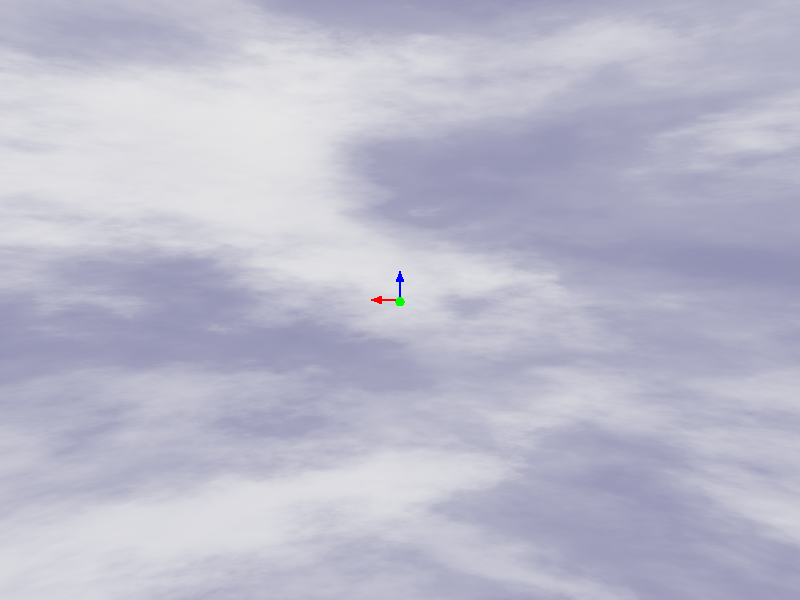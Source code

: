 #include "colors.inc"
#include "textures.inc"
#include "skies.inc"
#include "math.inc"

#declare Font="cyrvetic.ttf"

sky_sphere {S_Cloud5 rotate <90,0.051, 1>}

camera{
    look_at <0, 0, 0>
    location <0, 20, 2>
    sky<0, 0, 1>
    right <-800/600, 0, 0>
}

light_source{
    <5, 5, 5>
    colour rgb<1,1,1>
}

#macro flecheNom (A, S, Coul, alph, rCyl, rCone, Text1, sca, rot, trans)
#declare B=alph*A+alph*S;
cylinder{
    B, A, rCyl
    pigment{
        color Coul
    }
}

cone{
    B, rCone
    S, 0.0
    pigment{
        color Coul
    }
}
text{
    ttf "timrom.ttf"
    Text1
    0
    0
    scale sca
    rotate rot
    translate trans
    pigment{
        color Coul
    }
}
#end


#declare origine=<0, 0, 0>;
#declare I=<1, 0, 0>;
#declare J=<0, 1, 0>;
#declare K=<0, 0, 1>;
#declare alph=0.6;
#declare rCyl=0.05;
#declare rCone=0.15;
#declare sca=0.3;

flecheNom(origine, I, rgb<1, 0, 0>, alph, rCyl, rCone, "X", sca, <0, 0, 0>, <0.5, 0.2, 0>)
flecheNom(origine, J, rgb<0, 1, 0>, alph, rCyl, rCone, "Y", sca, <0, 0, 0>, <0.2, 0.5, 0>)
flecheNom(origine, K, rgb<0, 0, 1>, alph, rCyl, rCone, "Z", sca, <0, -90, 0>, <0, 0.1, 0.5>)
